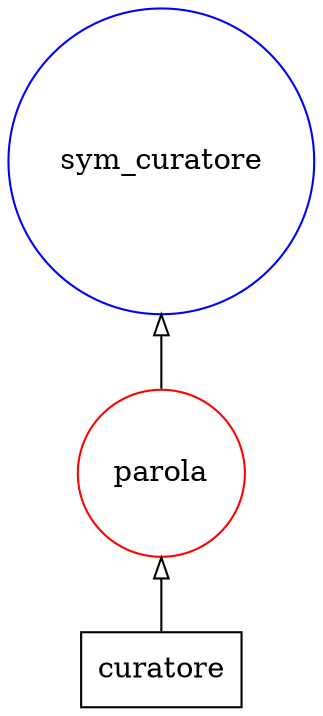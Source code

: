 digraph {
   rankdir=BT;
   edge [arrowhead=empty];

   subgraph {
      rank="source";
      edge [arrowhead=normal];
      node [shape=box];
      t27 [label="curatore"];
   }

   subgraph {
      rank="same";
      node [color=red,shape=circle];
      tag18 [label=parola]; 
   }

   subgraph {
      rank="same";
      node [color=blue,shape=circle];
      tag264 [label=sym_curatore]; 
   }

   subgraph {
      rank="same";
      node [color=green,shape=circle];
   }

   subgraph {
      rank="same";
      node [color=orange,shape=circle];
   }
   tag18 -> tag264;
   t27 -> tag18;
}